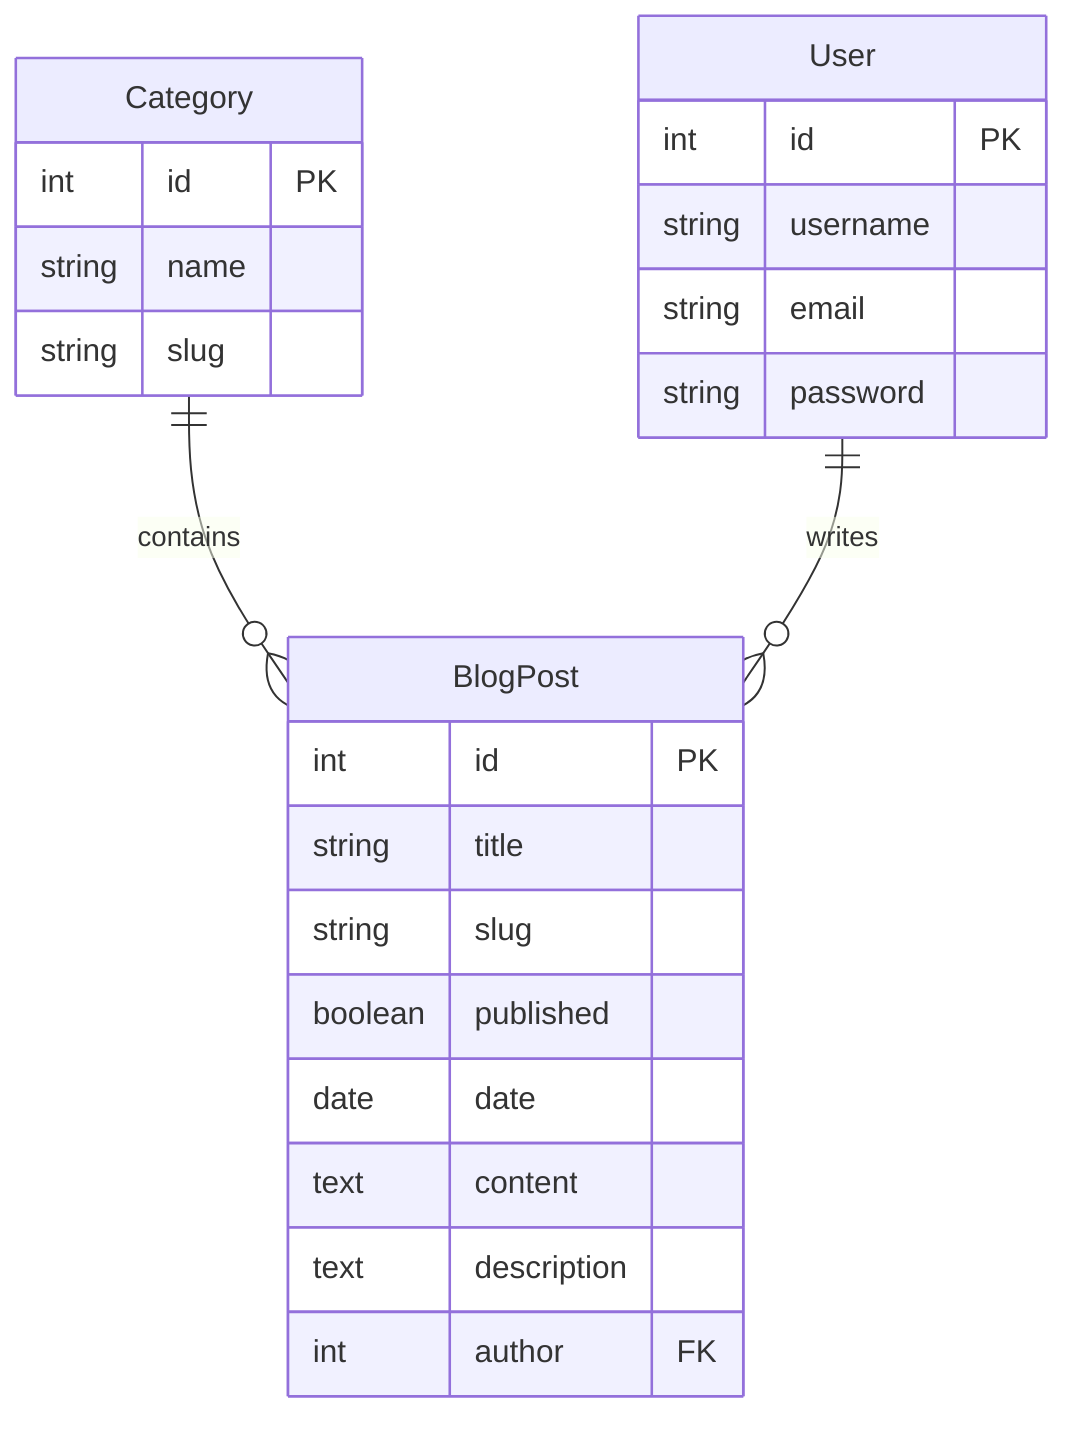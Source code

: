 erDiagram
    Category ||--o{ BlogPost : contains
    User ||--o{ BlogPost : writes
    
    Category {
        int id PK
        string name
        string slug
    }

    BlogPost {
        int id PK
        string title
        string slug
        boolean published
        date date
        text content
        text description
        int author FK
    }

    User {
        int id PK
        string username
        string email
        string password
    }